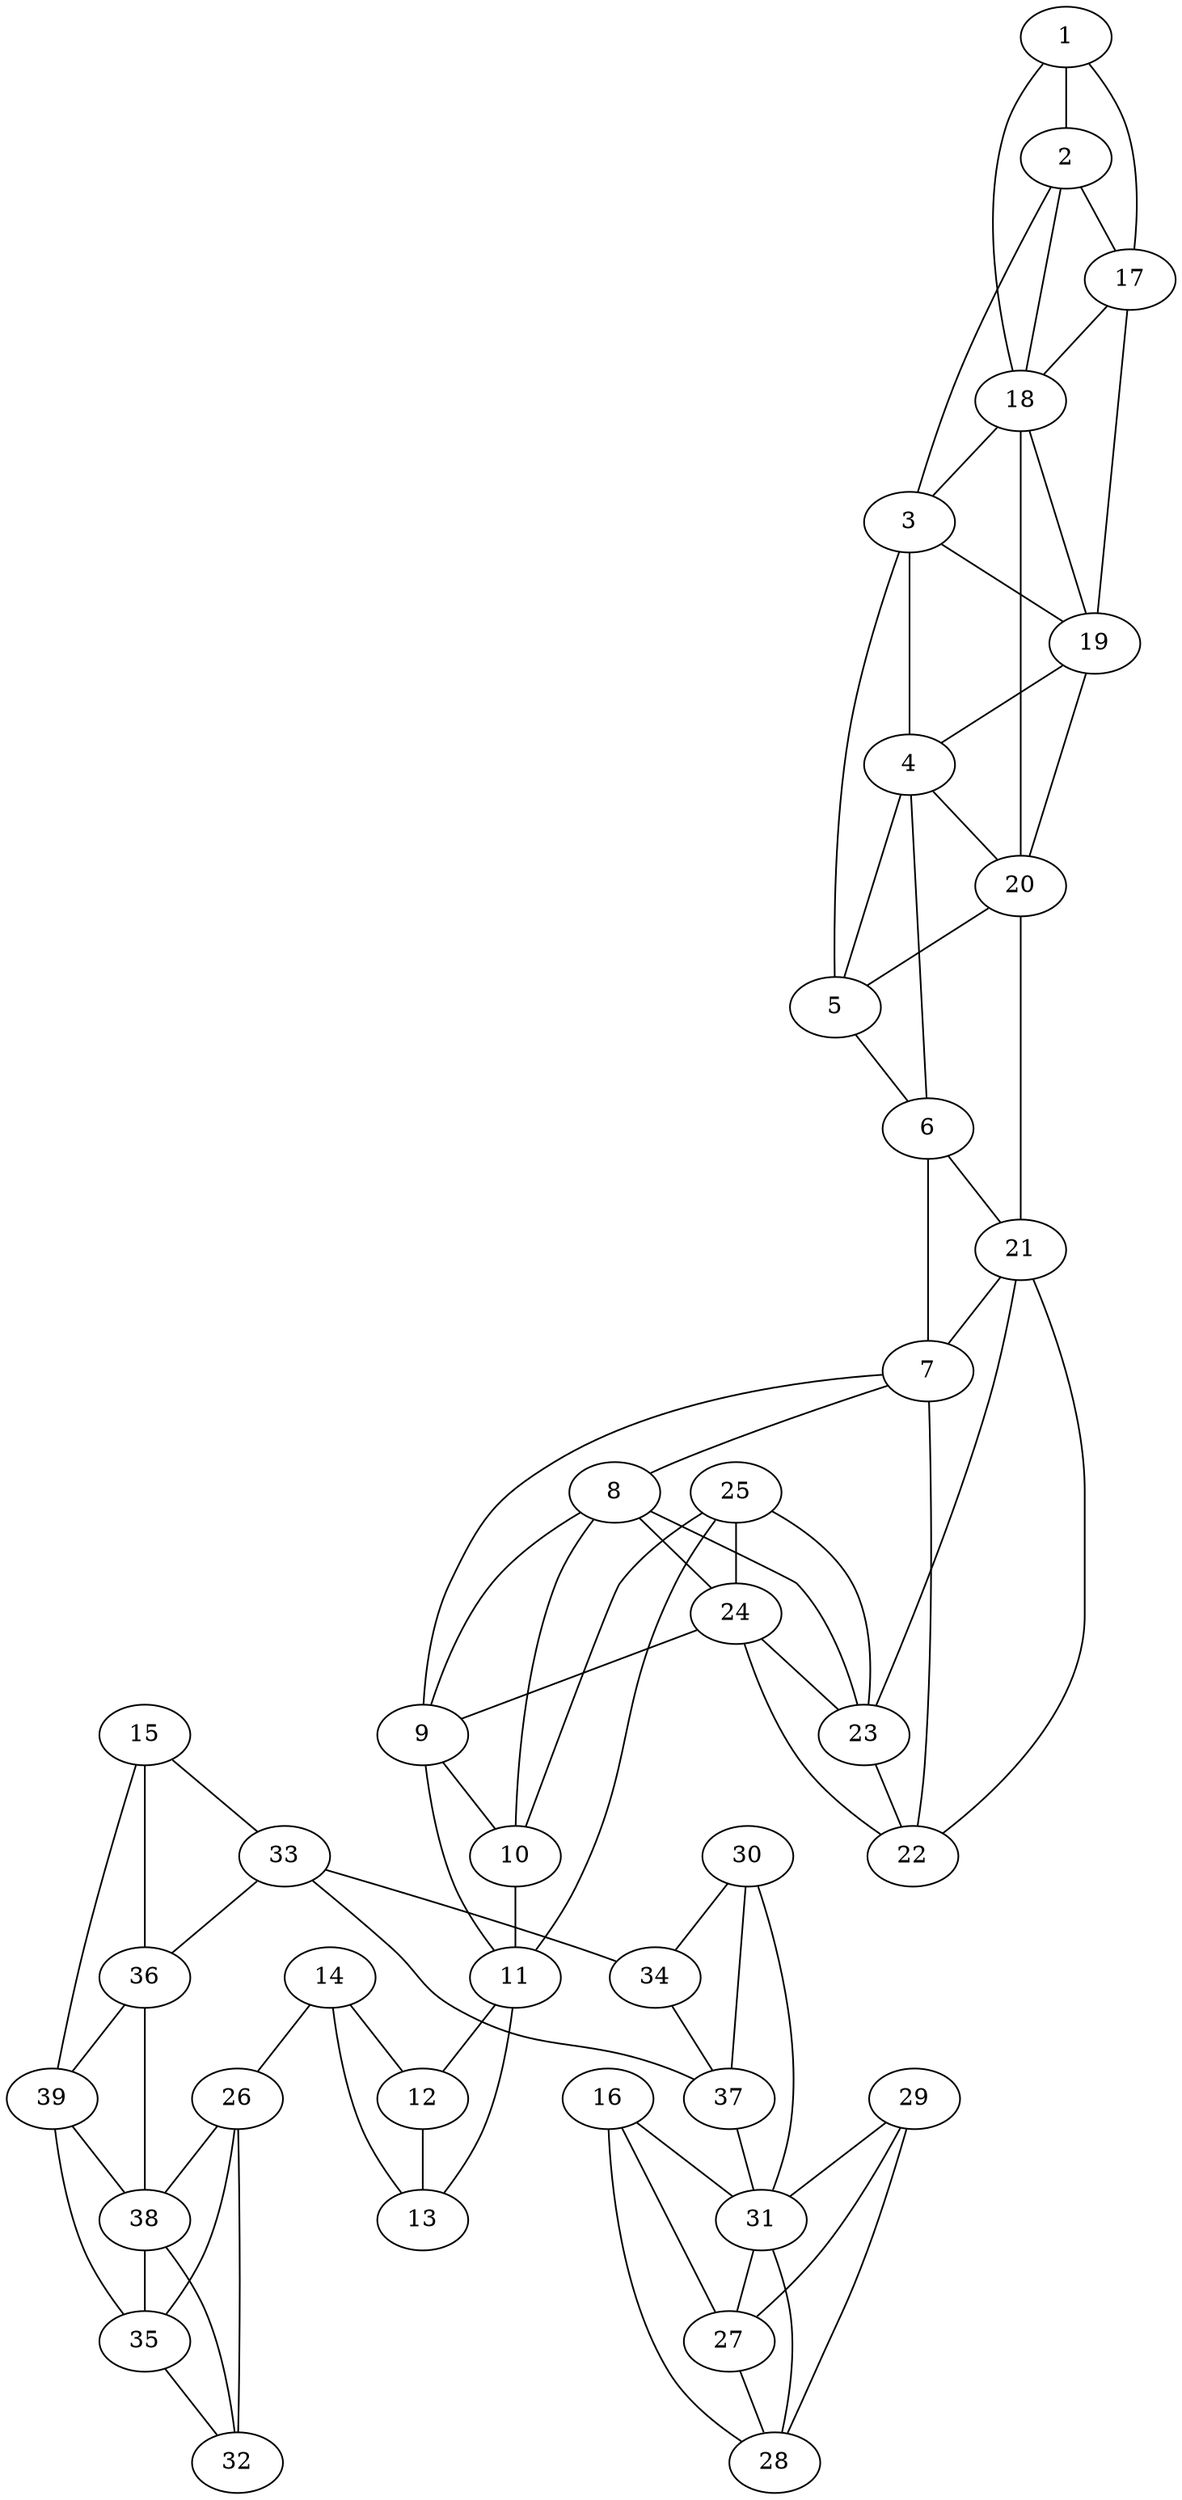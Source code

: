graph pdb1nyl {
	1	 [aaLength=10,
		sequence=DEDLASGKHT,
		type=0];
	2	 [aaLength=18,
		sequence=ICLNFGIAQDYKGQCNLR,
		type=0];
	1 -- 2	 [distance0="33.41554",
		frequency=1,
		type0=1];
	18	 [aaLength=6,
		sequence=DTNPVK,
		type=1];
	1 -- 18	 [distance0="66.55295",
		frequency=1,
		type0=3];
	17	 [aaLength=4,
		sequence=PNGY,
		type=1];
	1 -- 17	 [distance0="46.7899",
		frequency=1,
		type0=2];
	3	 [aaLength=14,
		sequence=NDVEWLGFHWSGNV,
		type=0];
	2 -- 3	 [distance0="38.5027",
		frequency=1,
		type0=2];
	2 -- 17	 [distance0="55.51113",
		frequency=1,
		type0=3];
	4	 [aaLength=15,
		sequence=YAIELINKGLAYVDE,
		type=0];
	3 -- 4	 [distance0="26.62872",
		frequency=1,
		type0=1];
	5	 [aaLength=9,
		sequence=YRGTLTQPG,
		type=0];
	3 -- 5	 [distance0="52.81509",
		frequency=1,
		type0=3];
	19	 [aaLength=2,
		sequence=DQ,
		type=1];
	3 -- 19	 [distance0="7.0",
		frequency=1,
		type0=4];
	4 -- 5	 [distance0="32.49597",
		frequency=1,
		type0=2];
	6	 [aaLength=15,
		sequence=LFEKMRAGGFEEGKA,
		type=0];
	4 -- 6	 [distance0="49.07345",
		frequency=1,
		type0=3];
	20	 [aaLength=4,
		sequence=PEQI,
		type=1];
	4 -- 20	 [distance0="2.0",
		frequency=1,
		type0=4];
	5 -- 6	 [distance0="29.60884",
		distance1="15.0",
		frequency=2,
		type0=1,
		type1=4];
	7	 [aaLength=5,
		sequence=VLYRI,
		type=0];
	6 -- 7	 [distance0="39.54656",
		frequency=1,
		type0=2];
	21	 [aaLength=4,
		sequence=MASP,
		type=1];
	6 -- 21	 [distance0="7.0",
		frequency=1,
		type0=4];
	9	 [aaLength=3,
		sequence=LYD,
		type=0];
	7 -- 9	 [distance0="50.29664",
		frequency=1,
		type0=3];
	8	 [aaLength=14,
		sequence=ISDALEGITHSLCT,
		type=0];
	7 -- 8	 [distance0="30.74193",
		frequency=1,
		type0=1];
	22	 [aaLength=5,
		sequence=AEHHQ,
		type=1];
	7 -- 22	 [distance0="2.0",
		frequency=1,
		type0=4];
	10	 [aaLength=13,
		sequence=WVLDNITIPVHPR,
		type=0];
	8 -- 10	 [distance0="25.58515",
		frequency=1,
		type0=2];
	8 -- 9	 [distance0="24.84648",
		frequency=1,
		type0=1];
	24	 [aaLength=5,
		sequence=FQDNR,
		type=1];
	8 -- 24	 [distance0="2.0",
		frequency=1,
		type0=4];
	9 -- 10	 [distance0="9.458145",
		distance1="0.0",
		frequency=2,
		type0=1,
		type1=5];
	11	 [aaLength=10,
		sequence=LVTDKHVEGW,
		type=0];
	9 -- 11	 [distance0="39.1867",
		frequency=1,
		type0=3];
	10 -- 11	 [distance0="39.77124",
		frequency=1,
		type0=3];
	13	 [aaLength=10,
		sequence=FCKRIGVTKQ,
		type=0];
	11 -- 13	 [distance0="38.23219",
		frequency=1,
		type0=2];
	12	 [aaLength=9,
		sequence=RGYTAASIR,
		type=0];
	11 -- 12	 [distance0="25.48079",
		distance1="13.0",
		frequency=2,
		type0=1,
		type1=4];
	12 -- 13	 [distance0="13.15965",
		distance1="1.0",
		frequency=2,
		type0=1,
		type1=4];
	14	 [aaLength=17,
		sequence=CIREDLNENAPRAMAVI,
		type=0];
	14 -- 13	 [distance0="21.47575",
		frequency=1,
		type0=1];
	14 -- 12	 [distance0="32.57249",
		frequency=1,
		type0=2];
	26	 [aaLength=2,
		sequence=PV,
		type=1];
	14 -- 26	 [distance0="54.0089",
		distance1="1.0",
		frequency=2,
		type0=3,
		type1=4];
	15	 [aaLength=3,
		sequence=NKQ,
		type=0];
	33	 [aaLength=5,
		sequence=AEGNI,
		type=1];
	15 -- 33	 [distance0="61.19552",
		distance1="26.0",
		frequency=2,
		type0=3,
		type1=4];
	36	 [aaLength=5,
		sequence=DFREE,
		type=1];
	15 -- 36	 [distance0="54.22076",
		frequency=1,
		type0=1];
	39	 [aaLength=5,
		sequence=IWIDR,
		type=1];
	15 -- 39	 [distance0="55.20771",
		frequency=1,
		type0=2];
	16	 [aaLength=5,
		sequence=AGKAF,
		type=0];
	27	 [aaLength=4,
		sequence=GYFC,
		type=1];
	16 -- 27	 [distance0="61.34288",
		distance1="5.0",
		frequency=2,
		type0=2,
		type1=4];
	28	 [aaLength=5,
		sequence=RHSTA,
		type=1];
	16 -- 28	 [distance0="62.86453",
		frequency=1,
		type0=3];
	31	 [aaLength=7,
		sequence=EPSLKDA,
		type=1];
	16 -- 31	 [distance0="61.04874",
		frequency=1,
		type0=1];
	17 -- 18	 [distance0="32.0",
		frequency=1,
		type0=1];
	18 -- 2	 [distance0="57.77098",
		frequency=1,
		type0=3];
	18 -- 3	 [distance0="10.0",
		frequency=1,
		type0=4];
	18 -- 19	 [distance0="37.0",
		frequency=1,
		type0=2];
	19 -- 4	 [distance0="3.0",
		frequency=1,
		type0=4];
	19 -- 17	 [distance0="69.0",
		frequency=1,
		type0=3];
	19 -- 20	 [distance0="22.0",
		frequency=1,
		type0=1];
	20 -- 18	 [distance0="59.0",
		frequency=1,
		type0=3];
	20 -- 5	 [distance0="2.0",
		frequency=1,
		type0=4];
	20 -- 21	 [distance0="52.0",
		frequency=1,
		type0=2];
	21 -- 7	 [distance0="7.0",
		frequency=1,
		type0=4];
	21 -- 22	 [distance0="18.0",
		frequency=1,
		type0=1];
	23	 [aaLength=3,
		sequence=THC,
		type=1];
	21 -- 23	 [distance0="36.0",
		frequency=1,
		type0=2];
	22 -- 24	 [distance0="37.0",
		frequency=1,
		type0=3];
	23 -- 8	 [distance0="0.0",
		frequency=1,
		type0=5];
	23 -- 22	 [distance0="18.0",
		frequency=1,
		type0=1];
	24 -- 9	 [distance0="1.0",
		frequency=1,
		type0=4];
	24 -- 23	 [distance0="19.0",
		frequency=1,
		type0=1];
	25	 [aaLength=5,
		sequence=LNLEY,
		type=1];
	25 -- 10	 [distance0="61.76751",
		frequency=1,
		type0=3];
	25 -- 11	 [distance0="10.0",
		frequency=1,
		type0=4];
	25 -- 23	 [distance0="47.0",
		frequency=1,
		type0=2];
	25 -- 24	 [distance0="28.0",
		frequency=1,
		type0=1];
	32	 [aaLength=2,
		sequence=LV,
		type=1];
	26 -- 32	 [distance0="3.0",
		distance1="1.0",
		frequency=2,
		type0=1,
		type1=4];
	35	 [aaLength=6,
		sequence=NYQGEG,
		type=1];
	26 -- 35	 [distance0="7.0",
		frequency=1,
		type0=2];
	38	 [aaLength=5,
		sequence=NHPNK,
		type=1];
	26 -- 38	 [distance0="19.0",
		frequency=1,
		type0=3];
	27 -- 28	 [distance0="7.0",
		distance1="3.0",
		frequency=2,
		type0=1,
		type1=4];
	29	 [aaLength=6,
		sequence=LRD,
		type=1];
	29 -- 27	 [distance0="22.0",
		frequency=1,
		type0=2];
	29 -- 28	 [distance0="15.0",
		frequency=1,
		type0=1];
	29 -- 31	 [distance0="40.0",
		frequency=1,
		type0=3];
	30	 [aaLength=7,
		sequence=YDRLFSV,
		type=1];
	30 -- 31	 [distance0="32.0",
		distance1="25.0",
		frequency=2,
		type0=2,
		type1=4];
	34	 [aaLength=4,
		sequence=ADTL,
		type=1];
	30 -- 34	 [distance0="33.0",
		frequency=1,
		type0=3];
	37	 [aaLength=2,
		sequence=PV,
		type=1];
	30 -- 37	 [distance0="6.0",
		frequency=1,
		type0=1];
	31 -- 27	 [distance0="18.0",
		frequency=1,
		type0=1];
	31 -- 28	 [distance0="25.0",
		frequency=1,
		type0=2];
	33 -- 34	 [distance0="13.0",
		distance1="8.0",
		frequency=2,
		type0=1,
		type1=4];
	33 -- 36	 [distance0="35.0",
		frequency=1,
		type0=2];
	33 -- 37	 [distance0="40.0",
		frequency=1,
		type0=3];
	34 -- 37	 [distance0="27.0",
		distance1="23.0",
		frequency=2,
		type0=2,
		type1=4];
	35 -- 32	 [distance0="4.0",
		frequency=1,
		type0=1];
	36 -- 38	 [distance0="24.0",
		frequency=1,
		type0=2];
	36 -- 39	 [distance0="6.0",
		frequency=1,
		type0=1];
	37 -- 31	 [distance0="38.0",
		frequency=1,
		type0=3];
	38 -- 32	 [distance0="16.0",
		frequency=1,
		type0=2];
	38 -- 35	 [distance0="12.0",
		frequency=1,
		type0=1];
	39 -- 35	 [distance0="30.0",
		frequency=1,
		type0=3];
	39 -- 38	 [distance0="18.0",
		frequency=1,
		type0=2];
}
